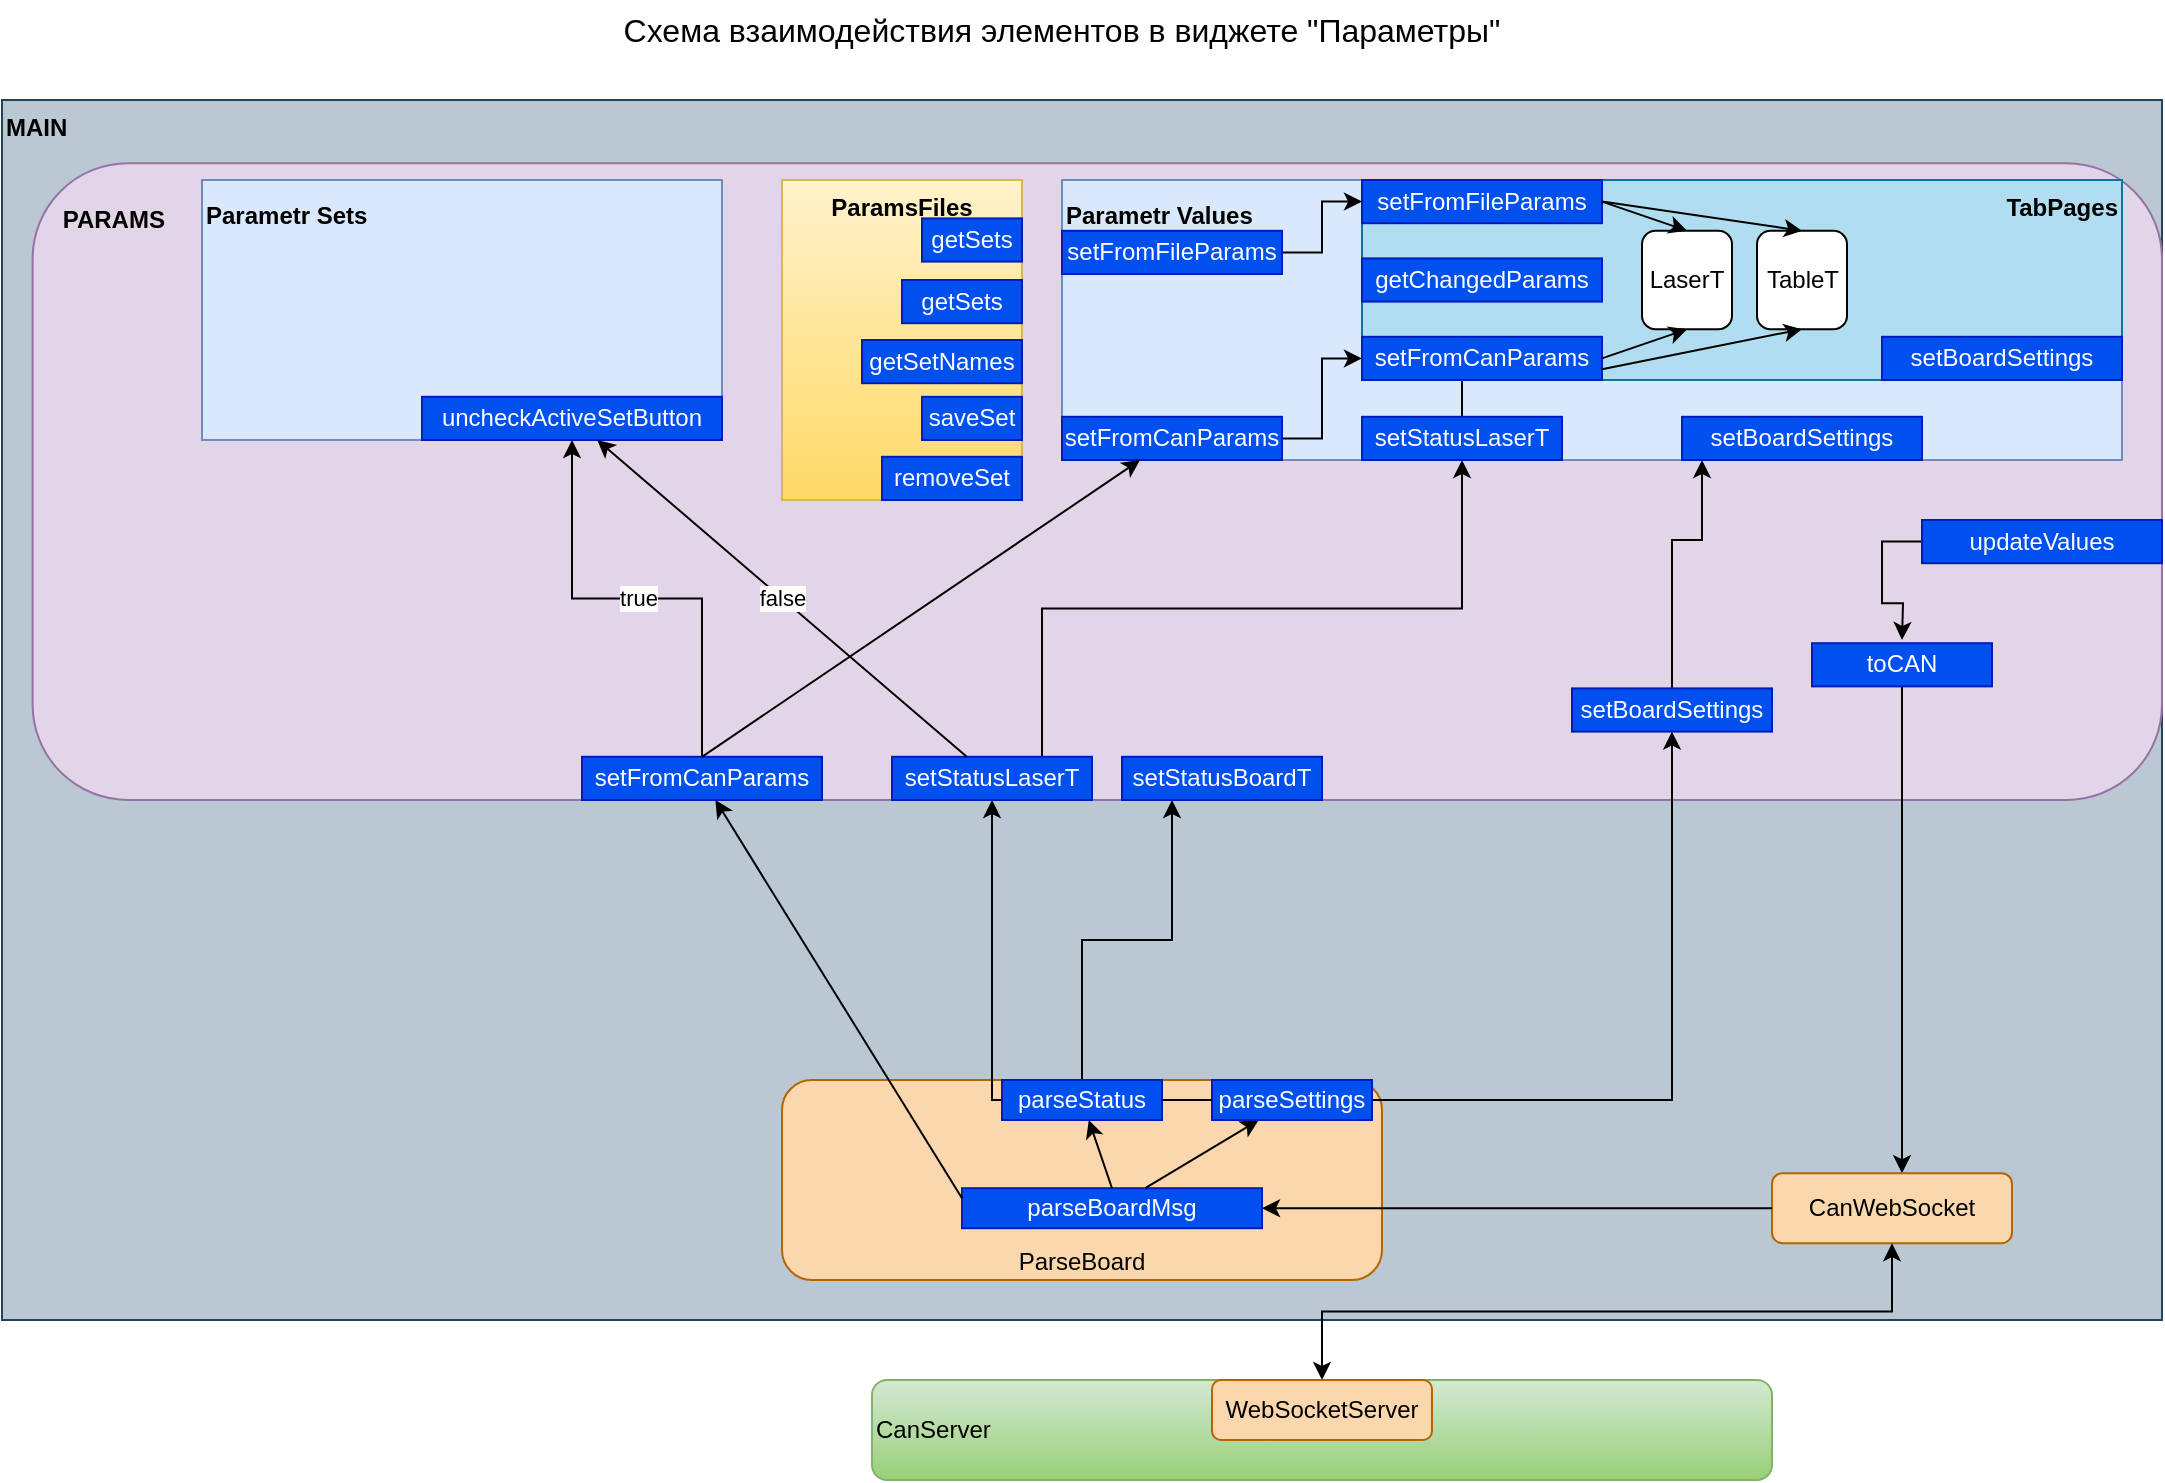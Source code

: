 <mxfile version="15.8.9" type="github">
  <diagram id="oimWvdb1-uAi7EUzjqZk" name="Page-1">
    <mxGraphModel dx="1350" dy="764" grid="1" gridSize="10" guides="1" tooltips="1" connect="1" arrows="1" fold="1" page="1" pageScale="1" pageWidth="1169" pageHeight="827" math="0" shadow="0">
      <root>
        <mxCell id="0" />
        <mxCell id="1" parent="0" />
        <mxCell id="6o3GvOoSOWwoZ4Axit_t-26" value="MAIN" style="rounded=0;whiteSpace=wrap;html=1;shadow=0;labelBackgroundColor=none;labelBorderColor=none;fillStyle=auto;fontSize=12;fillColor=#bac8d3;align=left;verticalAlign=top;strokeColor=#23445d;fontStyle=1" parent="1" vertex="1">
          <mxGeometry x="40" y="80" width="1080" height="610" as="geometry" />
        </mxCell>
        <mxCell id="6o3GvOoSOWwoZ4Axit_t-2" value="&#xa;    PARAMS  " style="rounded=1;whiteSpace=wrap;verticalAlign=top;align=left;fontStyle=1;labelBackgroundColor=none;labelBorderColor=none;shadow=0;fillColor=#e1d5e7;strokeColor=#9673a6;" parent="1" vertex="1">
          <mxGeometry x="55.3" y="111.6" width="1064.7" height="318.4" as="geometry" />
        </mxCell>
        <mxCell id="6o3GvOoSOWwoZ4Axit_t-5" value="Схема взаимодействия элементов в виджете &quot;Параметры&quot;" style="text;html=1;strokeColor=none;fillColor=none;align=center;verticalAlign=middle;whiteSpace=wrap;rounded=0;shadow=0;labelBackgroundColor=none;labelBorderColor=none;fontSize=16;" parent="1" vertex="1">
          <mxGeometry x="270" y="30" width="600" height="30" as="geometry" />
        </mxCell>
        <mxCell id="6o3GvOoSOWwoZ4Axit_t-8" value="&lt;font style=&quot;font-size: 12px&quot;&gt;Parametr Sets&lt;/font&gt;" style="rounded=0;whiteSpace=wrap;html=1;shadow=0;labelBackgroundColor=none;labelBorderColor=none;fontSize=16;verticalAlign=top;align=left;fillColor=#dae8fc;strokeColor=#6c8ebf;fontStyle=1" parent="1" vertex="1">
          <mxGeometry x="140" y="120" width="260" height="130" as="geometry" />
        </mxCell>
        <mxCell id="6o3GvOoSOWwoZ4Axit_t-9" value="&lt;font style=&quot;font-size: 12px&quot;&gt;Parametr Values&lt;/font&gt;" style="rounded=0;whiteSpace=wrap;html=1;shadow=0;labelBackgroundColor=none;labelBorderColor=none;fontSize=16;verticalAlign=top;align=left;fillColor=#dae8fc;strokeColor=#6c8ebf;fontStyle=1" parent="1" vertex="1">
          <mxGeometry x="570" y="120" width="530" height="140" as="geometry" />
        </mxCell>
        <mxCell id="6o3GvOoSOWwoZ4Axit_t-18" style="edgeStyle=orthogonalEdgeStyle;rounded=0;orthogonalLoop=1;jettySize=auto;html=1;fontSize=12;" parent="1" target="6o3GvOoSOWwoZ4Axit_t-23" edge="1">
          <mxGeometry relative="1" as="geometry">
            <mxPoint x="990" y="373.2" as="sourcePoint" />
            <mxPoint x="990" y="441.6" as="targetPoint" />
            <Array as="points">
              <mxPoint x="990.3" y="451.6" />
              <mxPoint x="990.3" y="451.6" />
            </Array>
          </mxGeometry>
        </mxCell>
        <mxCell id="6o3GvOoSOWwoZ4Axit_t-23" value="CanWebSocket" style="rounded=1;whiteSpace=wrap;html=1;shadow=0;labelBackgroundColor=none;labelBorderColor=none;fillStyle=auto;fontSize=12;fillColor=#fad7ac;strokeColor=#b46504;" parent="1" vertex="1">
          <mxGeometry x="925" y="616.6" width="120" height="35" as="geometry" />
        </mxCell>
        <mxCell id="6o3GvOoSOWwoZ4Axit_t-24" value="ParseBoard" style="rounded=1;whiteSpace=wrap;html=1;shadow=0;labelBackgroundColor=none;labelBorderColor=none;fillStyle=auto;fontSize=12;fillColor=#fad7ac;strokeColor=#b46504;verticalAlign=bottom;" parent="1" vertex="1">
          <mxGeometry x="430" y="570" width="300" height="100" as="geometry" />
        </mxCell>
        <mxCell id="6o3GvOoSOWwoZ4Axit_t-29" style="edgeStyle=orthogonalEdgeStyle;rounded=0;orthogonalLoop=1;jettySize=auto;html=1;fontSize=12;startArrow=classic;startFill=1;" parent="1" source="6o3GvOoSOWwoZ4Axit_t-28" target="6o3GvOoSOWwoZ4Axit_t-23" edge="1">
          <mxGeometry relative="1" as="geometry" />
        </mxCell>
        <mxCell id="6o3GvOoSOWwoZ4Axit_t-28" value="CanServer" style="rounded=1;whiteSpace=wrap;html=1;shadow=0;labelBackgroundColor=none;labelBorderColor=none;fillStyle=auto;fontSize=12;fillColor=#d5e8d4;gradientColor=#97d077;strokeColor=#82b366;align=left;" parent="1" vertex="1">
          <mxGeometry x="475.0" y="720" width="450" height="50" as="geometry" />
        </mxCell>
        <mxCell id="6o3GvOoSOWwoZ4Axit_t-30" value="WebSocketServer" style="rounded=1;whiteSpace=wrap;html=1;shadow=0;labelBackgroundColor=none;labelBorderColor=none;fillStyle=auto;fontSize=12;fillColor=#fad7ac;strokeColor=#b46504;" parent="1" vertex="1">
          <mxGeometry x="645" y="720" width="110" height="30" as="geometry" />
        </mxCell>
        <mxCell id="6o3GvOoSOWwoZ4Axit_t-33" value="toCAN" style="rounded=0;whiteSpace=wrap;html=1;shadow=0;labelBackgroundColor=none;labelBorderColor=none;fillStyle=auto;fontSize=12;fillColor=#0050ef;fontColor=#ffffff;strokeColor=#001DBC;" parent="1" vertex="1">
          <mxGeometry x="945" y="351.6" width="90" height="21.6" as="geometry" />
        </mxCell>
        <mxCell id="6o3GvOoSOWwoZ4Axit_t-38" style="edgeStyle=orthogonalEdgeStyle;rounded=0;orthogonalLoop=1;jettySize=auto;html=1;fontSize=12;startArrow=none;startFill=0;" parent="1" source="6o3GvOoSOWwoZ4Axit_t-35" target="6o3GvOoSOWwoZ4Axit_t-36" edge="1">
          <mxGeometry relative="1" as="geometry" />
        </mxCell>
        <mxCell id="6o3GvOoSOWwoZ4Axit_t-40" style="edgeStyle=orthogonalEdgeStyle;rounded=0;orthogonalLoop=1;jettySize=auto;html=1;entryX=0.25;entryY=1;entryDx=0;entryDy=0;fontSize=12;startArrow=none;startFill=0;" parent="1" source="6o3GvOoSOWwoZ4Axit_t-34" target="6o3GvOoSOWwoZ4Axit_t-37" edge="1">
          <mxGeometry relative="1" as="geometry" />
        </mxCell>
        <mxCell id="6o3GvOoSOWwoZ4Axit_t-34" value="parseStatus" style="rounded=0;whiteSpace=wrap;html=1;shadow=0;labelBackgroundColor=none;labelBorderColor=none;fillStyle=auto;fontSize=12;fillColor=#0050ef;fontColor=#ffffff;strokeColor=#001DBC;" parent="1" vertex="1">
          <mxGeometry x="540" y="570" width="80" height="20" as="geometry" />
        </mxCell>
        <mxCell id="6o3GvOoSOWwoZ4Axit_t-42" style="edgeStyle=orthogonalEdgeStyle;rounded=0;orthogonalLoop=1;jettySize=auto;html=1;fontSize=12;startArrow=none;startFill=0;" parent="1" source="6o3GvOoSOWwoZ4Axit_t-35" target="6o3GvOoSOWwoZ4Axit_t-41" edge="1">
          <mxGeometry relative="1" as="geometry" />
        </mxCell>
        <mxCell id="MD7BmVSDte0sVpz9PcEt-10" style="edgeStyle=orthogonalEdgeStyle;rounded=0;orthogonalLoop=1;jettySize=auto;html=1;exitX=0.75;exitY=0;exitDx=0;exitDy=0;" edge="1" parent="1" source="6o3GvOoSOWwoZ4Axit_t-36" target="MD7BmVSDte0sVpz9PcEt-9">
          <mxGeometry relative="1" as="geometry" />
        </mxCell>
        <mxCell id="6o3GvOoSOWwoZ4Axit_t-36" value="setStatusLaserT" style="rounded=0;whiteSpace=wrap;html=1;shadow=0;labelBackgroundColor=none;labelBorderColor=none;fillStyle=auto;fontSize=12;fillColor=#0050ef;fontColor=#ffffff;strokeColor=#001DBC;" parent="1" vertex="1">
          <mxGeometry x="485" y="408.4" width="100" height="21.6" as="geometry" />
        </mxCell>
        <mxCell id="6o3GvOoSOWwoZ4Axit_t-37" value="setStatusBoardT" style="rounded=0;whiteSpace=wrap;html=1;shadow=0;labelBackgroundColor=none;labelBorderColor=none;fillStyle=auto;fontSize=12;fillColor=#0050ef;fontColor=#ffffff;strokeColor=#001DBC;" parent="1" vertex="1">
          <mxGeometry x="600" y="408.4" width="100" height="21.6" as="geometry" />
        </mxCell>
        <mxCell id="MD7BmVSDte0sVpz9PcEt-12" style="edgeStyle=orthogonalEdgeStyle;rounded=0;orthogonalLoop=1;jettySize=auto;html=1;exitX=0.5;exitY=0;exitDx=0;exitDy=0;" edge="1" parent="1" source="6o3GvOoSOWwoZ4Axit_t-41" target="MD7BmVSDte0sVpz9PcEt-11">
          <mxGeometry relative="1" as="geometry">
            <Array as="points">
              <mxPoint x="875" y="300" />
              <mxPoint x="890" y="300" />
            </Array>
          </mxGeometry>
        </mxCell>
        <mxCell id="6o3GvOoSOWwoZ4Axit_t-41" value="setBoardSettings" style="rounded=0;whiteSpace=wrap;html=1;shadow=0;labelBackgroundColor=none;labelBorderColor=none;fillStyle=auto;fontSize=12;fillColor=#0050ef;fontColor=#ffffff;strokeColor=#001DBC;" parent="1" vertex="1">
          <mxGeometry x="825" y="374.2" width="100" height="21.6" as="geometry" />
        </mxCell>
        <mxCell id="6o3GvOoSOWwoZ4Axit_t-43" value="parseBoardMsg" style="rounded=0;whiteSpace=wrap;html=1;shadow=0;labelBackgroundColor=none;labelBorderColor=none;fillStyle=auto;fontSize=12;fillColor=#0050ef;fontColor=#ffffff;strokeColor=#001DBC;" parent="1" vertex="1">
          <mxGeometry x="520" y="624.1" width="150" height="20" as="geometry" />
        </mxCell>
        <mxCell id="6o3GvOoSOWwoZ4Axit_t-25" style="edgeStyle=orthogonalEdgeStyle;rounded=0;orthogonalLoop=1;jettySize=auto;html=1;fontSize=12;" parent="1" source="6o3GvOoSOWwoZ4Axit_t-23" target="6o3GvOoSOWwoZ4Axit_t-43" edge="1">
          <mxGeometry relative="1" as="geometry" />
        </mxCell>
        <mxCell id="6o3GvOoSOWwoZ4Axit_t-46" value="" style="endArrow=classic;html=1;rounded=0;fontSize=12;exitX=0.5;exitY=0;exitDx=0;exitDy=0;" parent="1" source="6o3GvOoSOWwoZ4Axit_t-43" target="6o3GvOoSOWwoZ4Axit_t-34" edge="1">
          <mxGeometry width="50" height="50" relative="1" as="geometry">
            <mxPoint x="606.111" y="615" as="sourcePoint" />
            <mxPoint x="850" y="410" as="targetPoint" />
          </mxGeometry>
        </mxCell>
        <mxCell id="6o3GvOoSOWwoZ4Axit_t-47" value="" style="endArrow=classic;html=1;rounded=0;fontSize=12;" parent="1" source="6o3GvOoSOWwoZ4Axit_t-43" target="6o3GvOoSOWwoZ4Axit_t-35" edge="1">
          <mxGeometry width="50" height="50" relative="1" as="geometry">
            <mxPoint x="583.889" y="615" as="sourcePoint" />
            <mxPoint x="668.889" y="600" as="targetPoint" />
          </mxGeometry>
        </mxCell>
        <mxCell id="6o3GvOoSOWwoZ4Axit_t-48" value="" style="endArrow=classic;html=1;rounded=0;fontSize=12;exitX=0;exitY=0.25;exitDx=0;exitDy=0;" parent="1" edge="1" target="6o3GvOoSOWwoZ4Axit_t-49" source="6o3GvOoSOWwoZ4Axit_t-43">
          <mxGeometry width="50" height="50" relative="1" as="geometry">
            <mxPoint x="618.556" y="615" as="sourcePoint" />
            <mxPoint x="668.889" y="600" as="targetPoint" />
          </mxGeometry>
        </mxCell>
        <mxCell id="MD7BmVSDte0sVpz9PcEt-7" value="true" style="edgeStyle=orthogonalEdgeStyle;rounded=0;orthogonalLoop=1;jettySize=auto;html=1;" edge="1" parent="1" source="6o3GvOoSOWwoZ4Axit_t-49" target="MD7BmVSDte0sVpz9PcEt-4">
          <mxGeometry relative="1" as="geometry" />
        </mxCell>
        <mxCell id="6o3GvOoSOWwoZ4Axit_t-49" value="setFromCanParams" style="rounded=0;whiteSpace=wrap;html=1;shadow=0;labelBackgroundColor=none;labelBorderColor=none;fillStyle=auto;fontSize=12;fillColor=#0050ef;fontColor=#ffffff;strokeColor=#001DBC;" parent="1" vertex="1">
          <mxGeometry x="330" y="408.4" width="120" height="21.6" as="geometry" />
        </mxCell>
        <mxCell id="MD7BmVSDte0sVpz9PcEt-33" style="edgeStyle=orthogonalEdgeStyle;rounded=0;orthogonalLoop=1;jettySize=auto;html=1;entryX=0;entryY=0.5;entryDx=0;entryDy=0;startArrow=none;startFill=0;" edge="1" parent="1" source="MD7BmVSDte0sVpz9PcEt-2" target="MD7BmVSDte0sVpz9PcEt-22">
          <mxGeometry relative="1" as="geometry" />
        </mxCell>
        <mxCell id="MD7BmVSDte0sVpz9PcEt-2" value="setFromCanParams" style="rounded=0;whiteSpace=wrap;html=1;shadow=0;labelBackgroundColor=none;labelBorderColor=none;fillStyle=auto;fontSize=12;fillColor=#0050ef;fontColor=#ffffff;strokeColor=#001DBC;" vertex="1" parent="1">
          <mxGeometry x="570" y="238.4" width="110" height="21.6" as="geometry" />
        </mxCell>
        <mxCell id="MD7BmVSDte0sVpz9PcEt-4" value="uncheckActiveSetButton" style="rounded=0;whiteSpace=wrap;html=1;shadow=0;labelBackgroundColor=none;labelBorderColor=none;fillStyle=auto;fontSize=12;fillColor=#0050ef;fontColor=#ffffff;strokeColor=#001DBC;" vertex="1" parent="1">
          <mxGeometry x="250" y="228.4" width="150" height="21.6" as="geometry" />
        </mxCell>
        <mxCell id="MD7BmVSDte0sVpz9PcEt-42" value="" style="edgeStyle=orthogonalEdgeStyle;rounded=0;orthogonalLoop=1;jettySize=auto;html=1;startArrow=none;startFill=0;" edge="1" parent="1" source="MD7BmVSDte0sVpz9PcEt-9" target="MD7BmVSDte0sVpz9PcEt-31">
          <mxGeometry relative="1" as="geometry" />
        </mxCell>
        <mxCell id="MD7BmVSDte0sVpz9PcEt-9" value="setStatusLaserT" style="rounded=0;whiteSpace=wrap;html=1;shadow=0;labelBackgroundColor=none;labelBorderColor=none;fillStyle=auto;fontSize=12;fillColor=#0050ef;fontColor=#ffffff;strokeColor=#001DBC;" vertex="1" parent="1">
          <mxGeometry x="720" y="238.4" width="100" height="21.6" as="geometry" />
        </mxCell>
        <mxCell id="MD7BmVSDte0sVpz9PcEt-11" value="setBoardSettings" style="rounded=0;whiteSpace=wrap;html=1;shadow=0;labelBackgroundColor=none;labelBorderColor=none;fillStyle=auto;fontSize=12;fillColor=#0050ef;fontColor=#ffffff;strokeColor=#001DBC;" vertex="1" parent="1">
          <mxGeometry x="880" y="238.4" width="120" height="21.6" as="geometry" />
        </mxCell>
        <mxCell id="MD7BmVSDte0sVpz9PcEt-14" style="edgeStyle=orthogonalEdgeStyle;rounded=0;orthogonalLoop=1;jettySize=auto;html=1;" edge="1" parent="1" source="MD7BmVSDte0sVpz9PcEt-13">
          <mxGeometry relative="1" as="geometry">
            <mxPoint x="990" y="350" as="targetPoint" />
          </mxGeometry>
        </mxCell>
        <mxCell id="MD7BmVSDte0sVpz9PcEt-13" value="updateValues" style="rounded=0;whiteSpace=wrap;html=1;shadow=0;labelBackgroundColor=none;labelBorderColor=none;fillStyle=auto;fontSize=12;fillColor=#0050ef;fontColor=#ffffff;strokeColor=#001DBC;" vertex="1" parent="1">
          <mxGeometry x="1000" y="290" width="120" height="21.6" as="geometry" />
        </mxCell>
        <mxCell id="6o3GvOoSOWwoZ4Axit_t-35" value="parseSettings" style="rounded=0;whiteSpace=wrap;html=1;shadow=0;labelBackgroundColor=none;labelBorderColor=none;fillStyle=auto;fontSize=12;fillColor=#0050ef;fontColor=#ffffff;strokeColor=#001DBC;" parent="1" vertex="1">
          <mxGeometry x="645" y="570" width="80" height="20" as="geometry" />
        </mxCell>
        <mxCell id="MD7BmVSDte0sVpz9PcEt-15" value="" style="edgeStyle=orthogonalEdgeStyle;rounded=0;orthogonalLoop=1;jettySize=auto;html=1;fontSize=12;startArrow=none;startFill=0;endArrow=none;" edge="1" parent="1" source="6o3GvOoSOWwoZ4Axit_t-34" target="6o3GvOoSOWwoZ4Axit_t-35">
          <mxGeometry relative="1" as="geometry">
            <mxPoint x="620" y="580" as="sourcePoint" />
            <mxPoint x="760" y="381.6" as="targetPoint" />
          </mxGeometry>
        </mxCell>
        <mxCell id="MD7BmVSDte0sVpz9PcEt-16" value="" style="endArrow=classic;html=1;rounded=0;exitX=0.5;exitY=0;exitDx=0;exitDy=0;" edge="1" parent="1" source="6o3GvOoSOWwoZ4Axit_t-49" target="MD7BmVSDte0sVpz9PcEt-2">
          <mxGeometry width="50" height="50" relative="1" as="geometry">
            <mxPoint x="560" y="510" as="sourcePoint" />
            <mxPoint x="610" y="460" as="targetPoint" />
          </mxGeometry>
        </mxCell>
        <mxCell id="MD7BmVSDte0sVpz9PcEt-18" value="false" style="endArrow=classic;html=1;rounded=0;" edge="1" parent="1" source="6o3GvOoSOWwoZ4Axit_t-36" target="MD7BmVSDte0sVpz9PcEt-4">
          <mxGeometry width="50" height="50" relative="1" as="geometry">
            <mxPoint x="560" y="510" as="sourcePoint" />
            <mxPoint x="610" y="460" as="targetPoint" />
          </mxGeometry>
        </mxCell>
        <mxCell id="MD7BmVSDte0sVpz9PcEt-19" value="TabPages" style="rounded=0;whiteSpace=wrap;html=1;fillColor=#b1ddf0;strokeColor=#10739e;verticalAlign=top;align=right;fontStyle=1" vertex="1" parent="1">
          <mxGeometry x="720" y="120" width="380" height="100" as="geometry" />
        </mxCell>
        <mxCell id="MD7BmVSDte0sVpz9PcEt-20" value="setBoardSettings" style="rounded=0;whiteSpace=wrap;html=1;shadow=0;labelBackgroundColor=none;labelBorderColor=none;fillStyle=auto;fontSize=12;fillColor=#0050ef;fontColor=#ffffff;strokeColor=#001DBC;" vertex="1" parent="1">
          <mxGeometry x="980" y="198.4" width="120" height="21.6" as="geometry" />
        </mxCell>
        <mxCell id="MD7BmVSDte0sVpz9PcEt-22" value="setFromCanParams" style="rounded=0;whiteSpace=wrap;html=1;shadow=0;labelBackgroundColor=none;labelBorderColor=none;fillStyle=auto;fontSize=12;fillColor=#0050ef;fontColor=#ffffff;strokeColor=#001DBC;" vertex="1" parent="1">
          <mxGeometry x="720" y="198.4" width="120" height="21.6" as="geometry" />
        </mxCell>
        <mxCell id="MD7BmVSDte0sVpz9PcEt-24" value="ParamsFiles" style="rounded=0;whiteSpace=wrap;html=1;fillColor=#fff2cc;gradientColor=#ffd966;strokeColor=#d6b656;verticalAlign=top;fontStyle=1" vertex="1" parent="1">
          <mxGeometry x="430" y="120" width="120" height="160" as="geometry" />
        </mxCell>
        <mxCell id="MD7BmVSDte0sVpz9PcEt-25" value="getSetNames" style="rounded=0;whiteSpace=wrap;html=1;shadow=0;labelBackgroundColor=none;labelBorderColor=none;fillStyle=auto;fontSize=12;fillColor=#0050ef;fontColor=#ffffff;strokeColor=#001DBC;" vertex="1" parent="1">
          <mxGeometry x="470" y="200" width="80" height="21.6" as="geometry" />
        </mxCell>
        <mxCell id="MD7BmVSDte0sVpz9PcEt-26" value="getSets" style="rounded=0;whiteSpace=wrap;html=1;shadow=0;labelBackgroundColor=none;labelBorderColor=none;fillStyle=auto;fontSize=12;fillColor=#0050ef;fontColor=#ffffff;strokeColor=#001DBC;" vertex="1" parent="1">
          <mxGeometry x="490" y="170" width="60" height="21.6" as="geometry" />
        </mxCell>
        <mxCell id="MD7BmVSDte0sVpz9PcEt-27" value="getSets" style="rounded=0;whiteSpace=wrap;html=1;shadow=0;labelBackgroundColor=none;labelBorderColor=none;fillStyle=auto;fontSize=12;fillColor=#0050ef;fontColor=#ffffff;strokeColor=#001DBC;" vertex="1" parent="1">
          <mxGeometry x="500" y="139.2" width="50" height="21.6" as="geometry" />
        </mxCell>
        <mxCell id="MD7BmVSDte0sVpz9PcEt-28" value="removeSet" style="rounded=0;whiteSpace=wrap;html=1;shadow=0;labelBackgroundColor=none;labelBorderColor=none;fillStyle=auto;fontSize=12;fillColor=#0050ef;fontColor=#ffffff;strokeColor=#001DBC;" vertex="1" parent="1">
          <mxGeometry x="480" y="258.4" width="70" height="21.6" as="geometry" />
        </mxCell>
        <mxCell id="MD7BmVSDte0sVpz9PcEt-29" value="saveSet" style="rounded=0;whiteSpace=wrap;html=1;shadow=0;labelBackgroundColor=none;labelBorderColor=none;fillStyle=auto;fontSize=12;fillColor=#0050ef;fontColor=#ffffff;strokeColor=#001DBC;" vertex="1" parent="1">
          <mxGeometry x="500" y="228.4" width="50" height="21.6" as="geometry" />
        </mxCell>
        <mxCell id="MD7BmVSDte0sVpz9PcEt-30" value="getChangedParams" style="rounded=0;whiteSpace=wrap;html=1;shadow=0;labelBackgroundColor=none;labelBorderColor=none;fillStyle=auto;fontSize=12;fillColor=#0050ef;fontColor=#ffffff;strokeColor=#001DBC;verticalAlign=middle;" vertex="1" parent="1">
          <mxGeometry x="720" y="159.2" width="120" height="21.6" as="geometry" />
        </mxCell>
        <mxCell id="MD7BmVSDte0sVpz9PcEt-31" value="setFromFileParams" style="rounded=0;whiteSpace=wrap;html=1;shadow=0;labelBackgroundColor=none;labelBorderColor=none;fillStyle=auto;fontSize=12;fillColor=#0050ef;fontColor=#ffffff;strokeColor=#001DBC;" vertex="1" parent="1">
          <mxGeometry x="720" y="120.0" width="120" height="21.6" as="geometry" />
        </mxCell>
        <mxCell id="MD7BmVSDte0sVpz9PcEt-37" style="edgeStyle=orthogonalEdgeStyle;rounded=0;orthogonalLoop=1;jettySize=auto;html=1;entryX=0;entryY=0.5;entryDx=0;entryDy=0;startArrow=none;startFill=0;" edge="1" parent="1" source="MD7BmVSDte0sVpz9PcEt-32" target="MD7BmVSDte0sVpz9PcEt-31">
          <mxGeometry relative="1" as="geometry" />
        </mxCell>
        <mxCell id="MD7BmVSDte0sVpz9PcEt-32" value="setFromFileParams" style="rounded=0;whiteSpace=wrap;html=1;shadow=0;labelBackgroundColor=none;labelBorderColor=none;fillStyle=auto;fontSize=12;fillColor=#0050ef;fontColor=#ffffff;strokeColor=#001DBC;" vertex="1" parent="1">
          <mxGeometry x="570" y="145.4" width="110" height="21.6" as="geometry" />
        </mxCell>
        <mxCell id="MD7BmVSDte0sVpz9PcEt-38" value="LaserT" style="rounded=1;whiteSpace=wrap;html=1;" vertex="1" parent="1">
          <mxGeometry x="860" y="145.4" width="45" height="49.2" as="geometry" />
        </mxCell>
        <mxCell id="MD7BmVSDte0sVpz9PcEt-46" value="TableT" style="rounded=1;whiteSpace=wrap;html=1;" vertex="1" parent="1">
          <mxGeometry x="917.5" y="145.4" width="45" height="49.2" as="geometry" />
        </mxCell>
        <mxCell id="MD7BmVSDte0sVpz9PcEt-49" value="" style="endArrow=classic;html=1;rounded=0;exitX=1;exitY=0.5;exitDx=0;exitDy=0;entryX=0.5;entryY=0;entryDx=0;entryDy=0;" edge="1" parent="1" source="MD7BmVSDte0sVpz9PcEt-31" target="MD7BmVSDte0sVpz9PcEt-38">
          <mxGeometry width="50" height="50" relative="1" as="geometry">
            <mxPoint x="560" y="510" as="sourcePoint" />
            <mxPoint x="610" y="460" as="targetPoint" />
          </mxGeometry>
        </mxCell>
        <mxCell id="MD7BmVSDte0sVpz9PcEt-50" value="" style="endArrow=classic;html=1;rounded=0;exitX=1;exitY=0.5;exitDx=0;exitDy=0;entryX=0.5;entryY=0;entryDx=0;entryDy=0;" edge="1" parent="1" source="MD7BmVSDte0sVpz9PcEt-31" target="MD7BmVSDte0sVpz9PcEt-46">
          <mxGeometry width="50" height="50" relative="1" as="geometry">
            <mxPoint x="850" y="140.8" as="sourcePoint" />
            <mxPoint x="892.5" y="155.4" as="targetPoint" />
          </mxGeometry>
        </mxCell>
        <mxCell id="MD7BmVSDte0sVpz9PcEt-51" value="" style="endArrow=classic;html=1;rounded=0;exitX=1;exitY=0.75;exitDx=0;exitDy=0;entryX=0.5;entryY=1;entryDx=0;entryDy=0;" edge="1" parent="1" source="MD7BmVSDte0sVpz9PcEt-22" target="MD7BmVSDte0sVpz9PcEt-46">
          <mxGeometry width="50" height="50" relative="1" as="geometry">
            <mxPoint x="850" y="140.8" as="sourcePoint" />
            <mxPoint x="950" y="155.4" as="targetPoint" />
          </mxGeometry>
        </mxCell>
        <mxCell id="MD7BmVSDte0sVpz9PcEt-52" value="" style="endArrow=classic;html=1;rounded=0;exitX=1;exitY=0.5;exitDx=0;exitDy=0;entryX=0.5;entryY=1;entryDx=0;entryDy=0;" edge="1" parent="1" source="MD7BmVSDte0sVpz9PcEt-22" target="MD7BmVSDte0sVpz9PcEt-38">
          <mxGeometry width="50" height="50" relative="1" as="geometry">
            <mxPoint x="850" y="219.2" as="sourcePoint" />
            <mxPoint x="950" y="204.6" as="targetPoint" />
          </mxGeometry>
        </mxCell>
      </root>
    </mxGraphModel>
  </diagram>
</mxfile>
